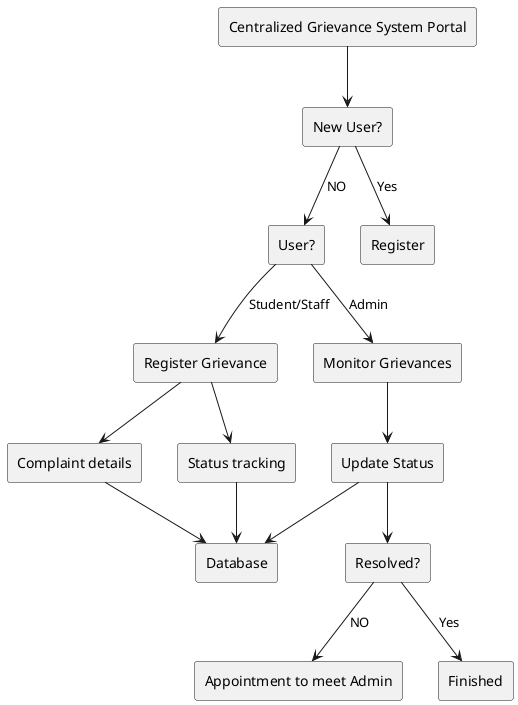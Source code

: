 @startuml

rectangle "Centralized Grievance System Portal" as login
rectangle "New User?" as newuser
rectangle "User?" as User
rectangle "Register" as register
rectangle "Register Grievance" as registergrievance
rectangle "Monitor Grievances" as monitor
rectangle "Complaint details" as complaint 
rectangle "Status tracking" as tracking 
rectangle "Update Status" as Update
rectangle "Database" as Database
rectangle "Resolved?" as resolved
rectangle "Appointment to meet Admin" as appointment
rectangle "Finished" as Finish

login-->newuser 
newuser-->User :NO
newuser-->register :Yes
User-->monitor :Admin
User-->registergrievance:Student/Staff
registergrievance-->complaint
registergrievance-->tracking
monitor-->Update
complaint-->Database
tracking-->Database
Update--> resolved
resolved--> Finish:Yes
resolved-->appointment:NO
Update-->Database
@enduml
